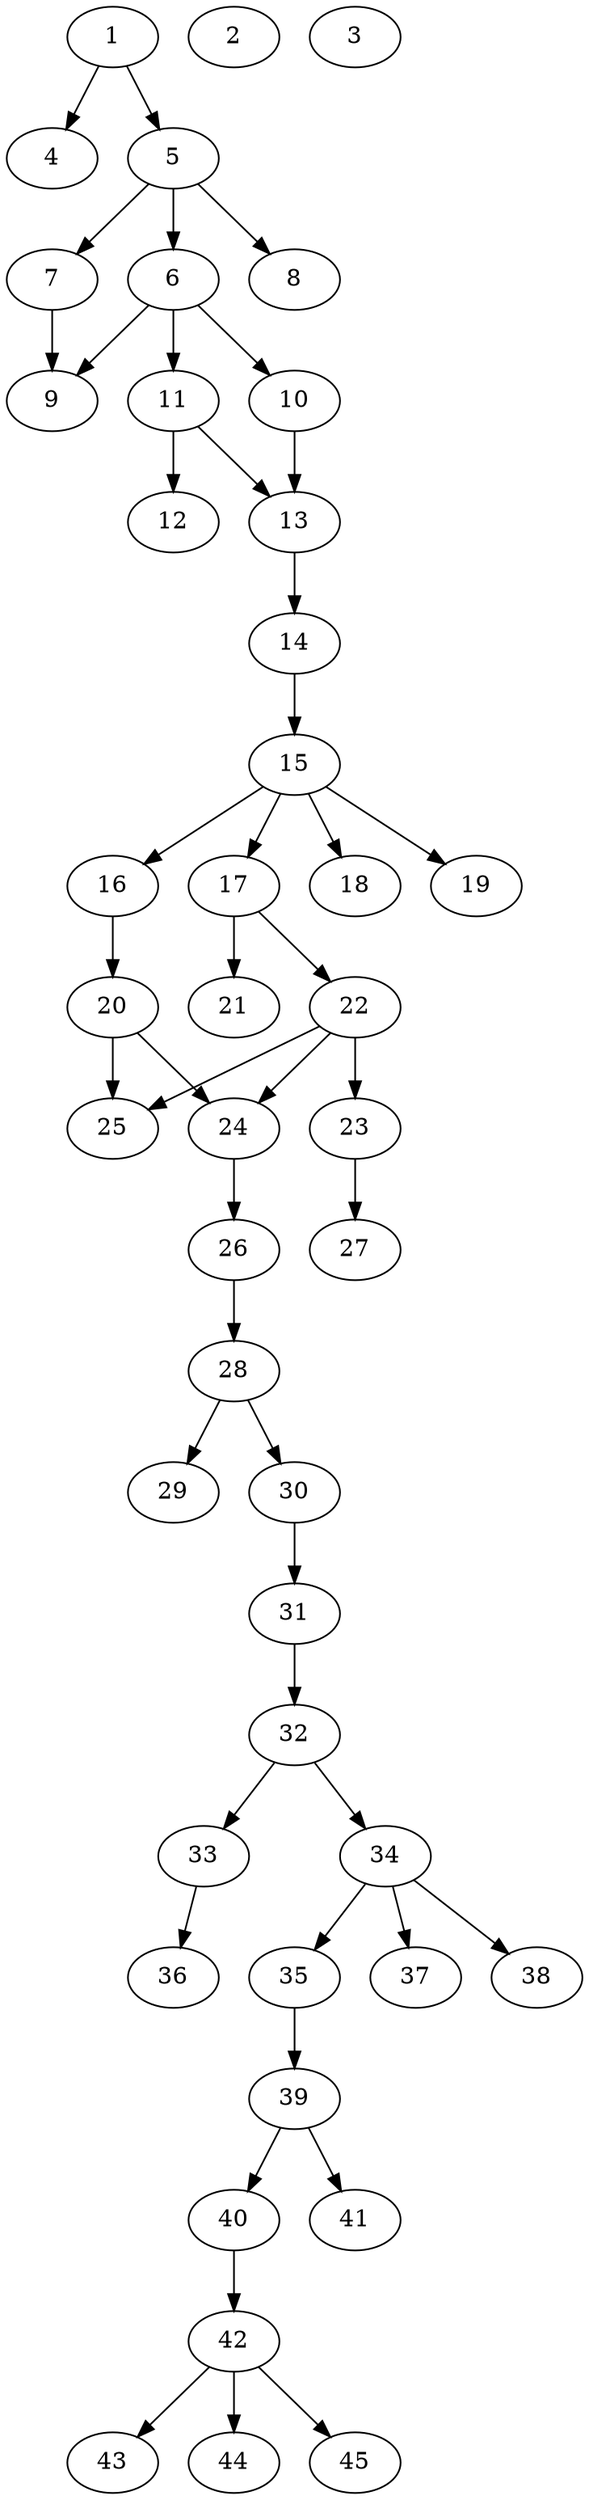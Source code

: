 // DAG automatically generated by daggen at Thu Oct  3 14:07:25 2019
// ./daggen --dot -n 45 --ccr 0.3 --fat 0.3 --regular 0.5 --density 0.5 --mindata 5242880 --maxdata 52428800 
digraph G {
  1 [size="124088320", alpha="0.13", expect_size="37226496"] 
  1 -> 4 [size ="37226496"]
  1 -> 5 [size ="37226496"]
  2 [size="49462613", alpha="0.10", expect_size="14838784"] 
  3 [size="47090347", alpha="0.15", expect_size="14127104"] 
  4 [size="113517227", alpha="0.20", expect_size="34055168"] 
  5 [size="37038080", alpha="0.09", expect_size="11111424"] 
  5 -> 6 [size ="11111424"]
  5 -> 7 [size ="11111424"]
  5 -> 8 [size ="11111424"]
  6 [size="53002240", alpha="0.09", expect_size="15900672"] 
  6 -> 9 [size ="15900672"]
  6 -> 10 [size ="15900672"]
  6 -> 11 [size ="15900672"]
  7 [size="165164373", alpha="0.14", expect_size="49549312"] 
  7 -> 9 [size ="49549312"]
  8 [size="22292480", alpha="0.14", expect_size="6687744"] 
  9 [size="31894187", alpha="0.12", expect_size="9568256"] 
  10 [size="43666773", alpha="0.12", expect_size="13100032"] 
  10 -> 13 [size ="13100032"]
  11 [size="134188373", alpha="0.18", expect_size="40256512"] 
  11 -> 12 [size ="40256512"]
  11 -> 13 [size ="40256512"]
  12 [size="78144853", alpha="0.07", expect_size="23443456"] 
  13 [size="158945280", alpha="0.02", expect_size="47683584"] 
  13 -> 14 [size ="47683584"]
  14 [size="119425707", alpha="0.08", expect_size="35827712"] 
  14 -> 15 [size ="35827712"]
  15 [size="116145493", alpha="0.06", expect_size="34843648"] 
  15 -> 16 [size ="34843648"]
  15 -> 17 [size ="34843648"]
  15 -> 18 [size ="34843648"]
  15 -> 19 [size ="34843648"]
  16 [size="30993067", alpha="0.06", expect_size="9297920"] 
  16 -> 20 [size ="9297920"]
  17 [size="97843200", alpha="0.19", expect_size="29352960"] 
  17 -> 21 [size ="29352960"]
  17 -> 22 [size ="29352960"]
  18 [size="50042880", alpha="0.18", expect_size="15012864"] 
  19 [size="160467627", alpha="0.05", expect_size="48140288"] 
  20 [size="98102613", alpha="0.20", expect_size="29430784"] 
  20 -> 24 [size ="29430784"]
  20 -> 25 [size ="29430784"]
  21 [size="37041493", alpha="0.08", expect_size="11112448"] 
  22 [size="23736320", alpha="0.00", expect_size="7120896"] 
  22 -> 23 [size ="7120896"]
  22 -> 24 [size ="7120896"]
  22 -> 25 [size ="7120896"]
  23 [size="80909653", alpha="0.16", expect_size="24272896"] 
  23 -> 27 [size ="24272896"]
  24 [size="98874027", alpha="0.05", expect_size="29662208"] 
  24 -> 26 [size ="29662208"]
  25 [size="161150293", alpha="0.15", expect_size="48345088"] 
  26 [size="49421653", alpha="0.11", expect_size="14826496"] 
  26 -> 28 [size ="14826496"]
  27 [size="93794987", alpha="0.05", expect_size="28138496"] 
  28 [size="84585813", alpha="0.20", expect_size="25375744"] 
  28 -> 29 [size ="25375744"]
  28 -> 30 [size ="25375744"]
  29 [size="66061653", alpha="0.16", expect_size="19818496"] 
  30 [size="104581120", alpha="0.16", expect_size="31374336"] 
  30 -> 31 [size ="31374336"]
  31 [size="101550080", alpha="0.11", expect_size="30465024"] 
  31 -> 32 [size ="30465024"]
  32 [size="163580587", alpha="0.13", expect_size="49074176"] 
  32 -> 33 [size ="49074176"]
  32 -> 34 [size ="49074176"]
  33 [size="165379413", alpha="0.14", expect_size="49613824"] 
  33 -> 36 [size ="49613824"]
  34 [size="136564053", alpha="0.07", expect_size="40969216"] 
  34 -> 35 [size ="40969216"]
  34 -> 37 [size ="40969216"]
  34 -> 38 [size ="40969216"]
  35 [size="173168640", alpha="0.13", expect_size="51950592"] 
  35 -> 39 [size ="51950592"]
  36 [size="137475413", alpha="0.01", expect_size="41242624"] 
  37 [size="65010347", alpha="0.18", expect_size="19503104"] 
  38 [size="103461547", alpha="0.00", expect_size="31038464"] 
  39 [size="100362240", alpha="0.01", expect_size="30108672"] 
  39 -> 40 [size ="30108672"]
  39 -> 41 [size ="30108672"]
  40 [size="70133760", alpha="0.11", expect_size="21040128"] 
  40 -> 42 [size ="21040128"]
  41 [size="38970027", alpha="0.04", expect_size="11691008"] 
  42 [size="123586560", alpha="0.18", expect_size="37075968"] 
  42 -> 43 [size ="37075968"]
  42 -> 44 [size ="37075968"]
  42 -> 45 [size ="37075968"]
  43 [size="70075733", alpha="0.20", expect_size="21022720"] 
  44 [size="19909973", alpha="0.12", expect_size="5972992"] 
  45 [size="75042133", alpha="0.02", expect_size="22512640"] 
}
